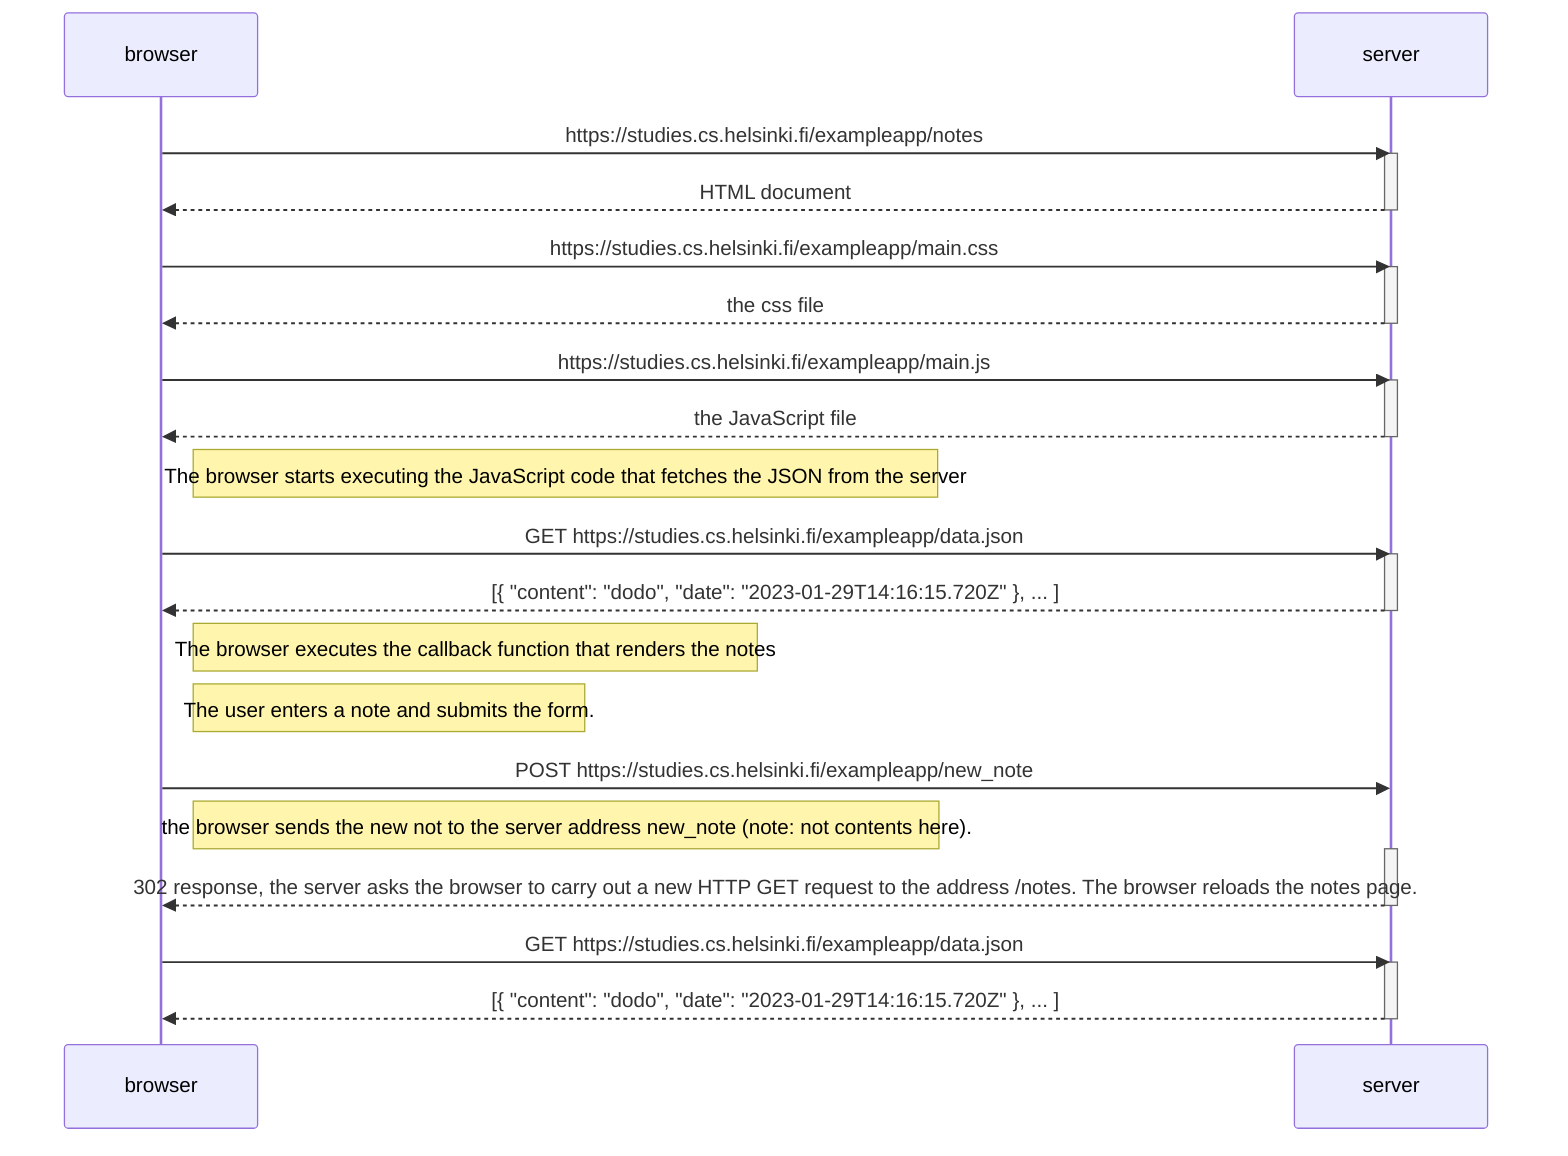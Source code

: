 sequenceDiagram
    participant browser
    participant server
    
    browser->>server: https://studies.cs.helsinki.fi/exampleapp/notes
    activate server
    server-->>browser: HTML document
    deactivate server
    
    browser->>server: https://studies.cs.helsinki.fi/exampleapp/main.css
    activate server
    server-->>browser: the css file
    deactivate server
    
    browser->>server: https://studies.cs.helsinki.fi/exampleapp/main.js
    activate server
    server-->>browser: the JavaScript file
    deactivate server
    
    Note right of browser: The browser starts executing the JavaScript code that fetches the JSON from the server
    
    browser->>server: GET https://studies.cs.helsinki.fi/exampleapp/data.json
    activate server
    server-->>browser: [{ "content": "dodo", "date": "2023-01-29T14:16:15.720Z" }, ... ]
    deactivate server    

    Note right of browser: The browser executes the callback function that renders the notes 

    Note right of browser: The user enters a note and submits the form. 

    browser->>server: POST https://studies.cs.helsinki.fi/exampleapp/new_note
    Note right of browser: the browser sends the new not to the server address new_note (note: not contents here).
    
    activate server
    server-->>browser: 302 response, the server asks the browser to carry out a new HTTP GET request to the address /notes. The browser reloads the notes page.
    deactivate server

    browser->>server: GET https://studies.cs.helsinki.fi/exampleapp/data.json
    activate server
    server-->>browser: [{ "content": "dodo", "date": "2023-01-29T14:16:15.720Z" }, ... ]
    deactivate server